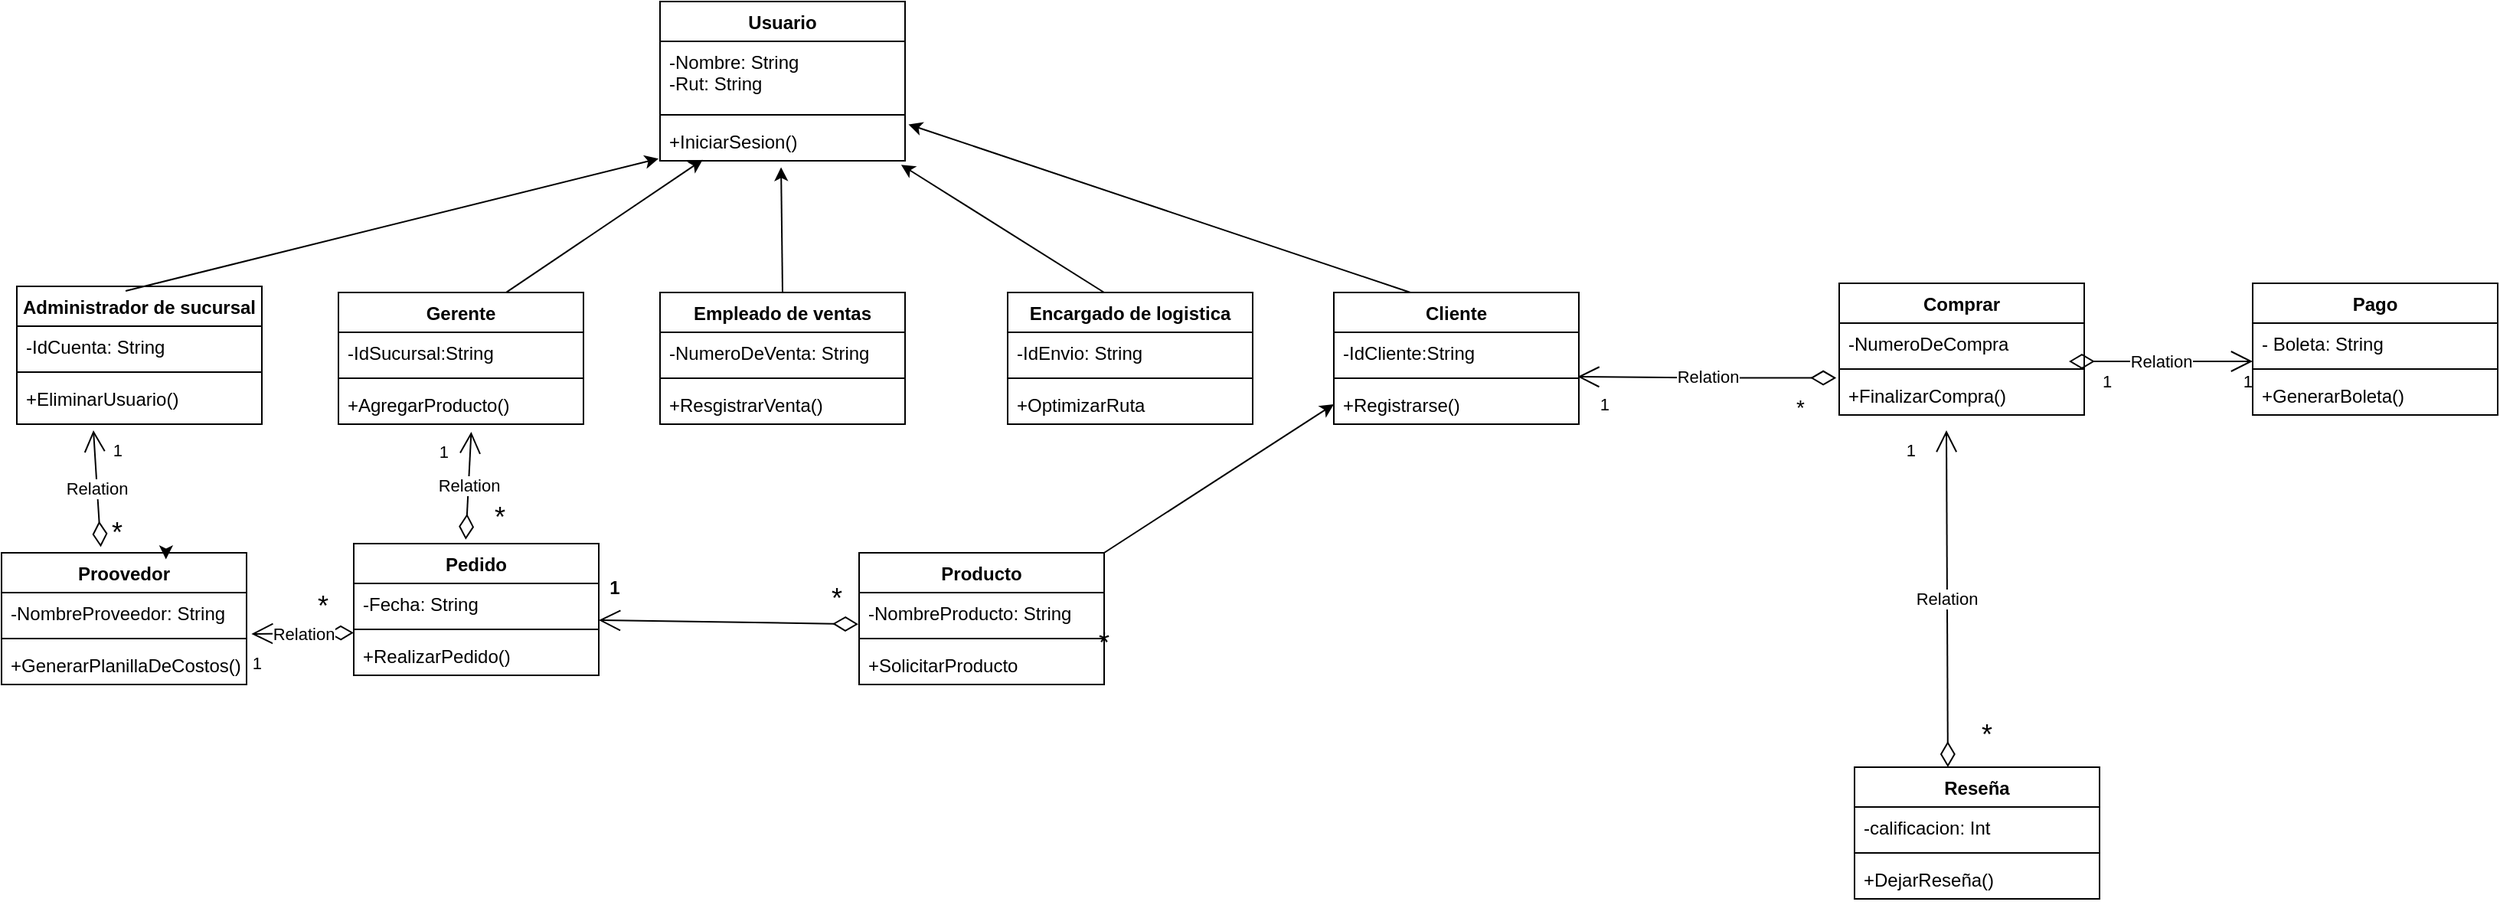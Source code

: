 <mxfile version="27.1.5">
  <diagram name="Página-1" id="oYXu4q9bmDiaMgMdBmnN">
    <mxGraphModel grid="1" page="1" gridSize="10" guides="1" tooltips="1" connect="1" arrows="1" fold="1" pageScale="1" pageWidth="827" pageHeight="1169" math="0" shadow="0">
      <root>
        <mxCell id="0" />
        <mxCell id="1" parent="0" />
        <mxCell id="pzPZSKOsuefx16HiO5nK-1" value="Usuario" style="swimlane;fontStyle=1;align=center;verticalAlign=top;childLayout=stackLayout;horizontal=1;startSize=26;horizontalStack=0;resizeParent=1;resizeParentMax=0;resizeLast=0;collapsible=1;marginBottom=0;whiteSpace=wrap;html=1;" vertex="1" parent="1">
          <mxGeometry x="440" y="20" width="160" height="104" as="geometry" />
        </mxCell>
        <mxCell id="pzPZSKOsuefx16HiO5nK-2" value="-Nombre: String&lt;div&gt;-Rut: String&lt;br&gt;&lt;div&gt;&lt;br&gt;&lt;/div&gt;&lt;/div&gt;" style="text;strokeColor=none;fillColor=none;align=left;verticalAlign=top;spacingLeft=4;spacingRight=4;overflow=hidden;rotatable=0;points=[[0,0.5],[1,0.5]];portConstraint=eastwest;whiteSpace=wrap;html=1;" vertex="1" parent="pzPZSKOsuefx16HiO5nK-1">
          <mxGeometry y="26" width="160" height="44" as="geometry" />
        </mxCell>
        <mxCell id="pzPZSKOsuefx16HiO5nK-3" value="" style="line;strokeWidth=1;fillColor=none;align=left;verticalAlign=middle;spacingTop=-1;spacingLeft=3;spacingRight=3;rotatable=0;labelPosition=right;points=[];portConstraint=eastwest;strokeColor=inherit;" vertex="1" parent="pzPZSKOsuefx16HiO5nK-1">
          <mxGeometry y="70" width="160" height="8" as="geometry" />
        </mxCell>
        <mxCell id="pzPZSKOsuefx16HiO5nK-4" value="+IniciarSesion()" style="text;strokeColor=none;fillColor=none;align=left;verticalAlign=top;spacingLeft=4;spacingRight=4;overflow=hidden;rotatable=0;points=[[0,0.5],[1,0.5]];portConstraint=eastwest;whiteSpace=wrap;html=1;" vertex="1" parent="pzPZSKOsuefx16HiO5nK-1">
          <mxGeometry y="78" width="160" height="26" as="geometry" />
        </mxCell>
        <mxCell id="pzPZSKOsuefx16HiO5nK-5" value="Administrador de sucursal" style="swimlane;fontStyle=1;align=center;verticalAlign=top;childLayout=stackLayout;horizontal=1;startSize=26;horizontalStack=0;resizeParent=1;resizeParentMax=0;resizeLast=0;collapsible=1;marginBottom=0;whiteSpace=wrap;html=1;" vertex="1" parent="1">
          <mxGeometry x="20" y="206" width="160" height="90" as="geometry" />
        </mxCell>
        <mxCell id="pzPZSKOsuefx16HiO5nK-6" value="-IdCuenta: String" style="text;strokeColor=none;fillColor=none;align=left;verticalAlign=top;spacingLeft=4;spacingRight=4;overflow=hidden;rotatable=0;points=[[0,0.5],[1,0.5]];portConstraint=eastwest;whiteSpace=wrap;html=1;" vertex="1" parent="pzPZSKOsuefx16HiO5nK-5">
          <mxGeometry y="26" width="160" height="26" as="geometry" />
        </mxCell>
        <mxCell id="pzPZSKOsuefx16HiO5nK-7" value="" style="line;strokeWidth=1;fillColor=none;align=left;verticalAlign=middle;spacingTop=-1;spacingLeft=3;spacingRight=3;rotatable=0;labelPosition=right;points=[];portConstraint=eastwest;strokeColor=inherit;" vertex="1" parent="pzPZSKOsuefx16HiO5nK-5">
          <mxGeometry y="52" width="160" height="8" as="geometry" />
        </mxCell>
        <mxCell id="pzPZSKOsuefx16HiO5nK-8" value="+EliminarUsuario()" style="text;strokeColor=none;fillColor=none;align=left;verticalAlign=top;spacingLeft=4;spacingRight=4;overflow=hidden;rotatable=0;points=[[0,0.5],[1,0.5]];portConstraint=eastwest;whiteSpace=wrap;html=1;" vertex="1" parent="pzPZSKOsuefx16HiO5nK-5">
          <mxGeometry y="60" width="160" height="30" as="geometry" />
        </mxCell>
        <mxCell id="pzPZSKOsuefx16HiO5nK-9" value="Gerente" style="swimlane;fontStyle=1;align=center;verticalAlign=top;childLayout=stackLayout;horizontal=1;startSize=26;horizontalStack=0;resizeParent=1;resizeParentMax=0;resizeLast=0;collapsible=1;marginBottom=0;whiteSpace=wrap;html=1;" vertex="1" parent="1">
          <mxGeometry x="230" y="210" width="160" height="86" as="geometry" />
        </mxCell>
        <mxCell id="pzPZSKOsuefx16HiO5nK-10" value="-IdSucursal:String" style="text;strokeColor=none;fillColor=none;align=left;verticalAlign=top;spacingLeft=4;spacingRight=4;overflow=hidden;rotatable=0;points=[[0,0.5],[1,0.5]];portConstraint=eastwest;whiteSpace=wrap;html=1;" vertex="1" parent="pzPZSKOsuefx16HiO5nK-9">
          <mxGeometry y="26" width="160" height="26" as="geometry" />
        </mxCell>
        <mxCell id="pzPZSKOsuefx16HiO5nK-11" value="" style="line;strokeWidth=1;fillColor=none;align=left;verticalAlign=middle;spacingTop=-1;spacingLeft=3;spacingRight=3;rotatable=0;labelPosition=right;points=[];portConstraint=eastwest;strokeColor=inherit;" vertex="1" parent="pzPZSKOsuefx16HiO5nK-9">
          <mxGeometry y="52" width="160" height="8" as="geometry" />
        </mxCell>
        <mxCell id="pzPZSKOsuefx16HiO5nK-12" value="+AgregarProducto()" style="text;strokeColor=none;fillColor=none;align=left;verticalAlign=top;spacingLeft=4;spacingRight=4;overflow=hidden;rotatable=0;points=[[0,0.5],[1,0.5]];portConstraint=eastwest;whiteSpace=wrap;html=1;" vertex="1" parent="pzPZSKOsuefx16HiO5nK-9">
          <mxGeometry y="60" width="160" height="26" as="geometry" />
        </mxCell>
        <mxCell id="pzPZSKOsuefx16HiO5nK-13" value="Empleado de ventas" style="swimlane;fontStyle=1;align=center;verticalAlign=top;childLayout=stackLayout;horizontal=1;startSize=26;horizontalStack=0;resizeParent=1;resizeParentMax=0;resizeLast=0;collapsible=1;marginBottom=0;whiteSpace=wrap;html=1;" vertex="1" parent="1">
          <mxGeometry x="440" y="210" width="160" height="86" as="geometry" />
        </mxCell>
        <mxCell id="pzPZSKOsuefx16HiO5nK-14" value="-NumeroDeVenta: String" style="text;strokeColor=none;fillColor=none;align=left;verticalAlign=top;spacingLeft=4;spacingRight=4;overflow=hidden;rotatable=0;points=[[0,0.5],[1,0.5]];portConstraint=eastwest;whiteSpace=wrap;html=1;" vertex="1" parent="pzPZSKOsuefx16HiO5nK-13">
          <mxGeometry y="26" width="160" height="26" as="geometry" />
        </mxCell>
        <mxCell id="pzPZSKOsuefx16HiO5nK-15" value="" style="line;strokeWidth=1;fillColor=none;align=left;verticalAlign=middle;spacingTop=-1;spacingLeft=3;spacingRight=3;rotatable=0;labelPosition=right;points=[];portConstraint=eastwest;strokeColor=inherit;" vertex="1" parent="pzPZSKOsuefx16HiO5nK-13">
          <mxGeometry y="52" width="160" height="8" as="geometry" />
        </mxCell>
        <mxCell id="pzPZSKOsuefx16HiO5nK-16" value="+ResgistrarVenta()" style="text;strokeColor=none;fillColor=none;align=left;verticalAlign=top;spacingLeft=4;spacingRight=4;overflow=hidden;rotatable=0;points=[[0,0.5],[1,0.5]];portConstraint=eastwest;whiteSpace=wrap;html=1;" vertex="1" parent="pzPZSKOsuefx16HiO5nK-13">
          <mxGeometry y="60" width="160" height="26" as="geometry" />
        </mxCell>
        <mxCell id="pzPZSKOsuefx16HiO5nK-17" value="Encargado de logistica" style="swimlane;fontStyle=1;align=center;verticalAlign=top;childLayout=stackLayout;horizontal=1;startSize=26;horizontalStack=0;resizeParent=1;resizeParentMax=0;resizeLast=0;collapsible=1;marginBottom=0;whiteSpace=wrap;html=1;" vertex="1" parent="1">
          <mxGeometry x="667" y="210" width="160" height="86" as="geometry" />
        </mxCell>
        <mxCell id="pzPZSKOsuefx16HiO5nK-18" value="-IdEnvio: String" style="text;strokeColor=none;fillColor=none;align=left;verticalAlign=top;spacingLeft=4;spacingRight=4;overflow=hidden;rotatable=0;points=[[0,0.5],[1,0.5]];portConstraint=eastwest;whiteSpace=wrap;html=1;" vertex="1" parent="pzPZSKOsuefx16HiO5nK-17">
          <mxGeometry y="26" width="160" height="26" as="geometry" />
        </mxCell>
        <mxCell id="pzPZSKOsuefx16HiO5nK-19" value="" style="line;strokeWidth=1;fillColor=none;align=left;verticalAlign=middle;spacingTop=-1;spacingLeft=3;spacingRight=3;rotatable=0;labelPosition=right;points=[];portConstraint=eastwest;strokeColor=inherit;" vertex="1" parent="pzPZSKOsuefx16HiO5nK-17">
          <mxGeometry y="52" width="160" height="8" as="geometry" />
        </mxCell>
        <mxCell id="pzPZSKOsuefx16HiO5nK-20" value="+OptimizarRuta" style="text;strokeColor=none;fillColor=none;align=left;verticalAlign=top;spacingLeft=4;spacingRight=4;overflow=hidden;rotatable=0;points=[[0,0.5],[1,0.5]];portConstraint=eastwest;whiteSpace=wrap;html=1;" vertex="1" parent="pzPZSKOsuefx16HiO5nK-17">
          <mxGeometry y="60" width="160" height="26" as="geometry" />
        </mxCell>
        <mxCell id="pzPZSKOsuefx16HiO5nK-21" value="Cliente" style="swimlane;fontStyle=1;align=center;verticalAlign=top;childLayout=stackLayout;horizontal=1;startSize=26;horizontalStack=0;resizeParent=1;resizeParentMax=0;resizeLast=0;collapsible=1;marginBottom=0;whiteSpace=wrap;html=1;" vertex="1" parent="1">
          <mxGeometry x="880" y="210" width="160" height="86" as="geometry" />
        </mxCell>
        <mxCell id="pzPZSKOsuefx16HiO5nK-22" value="-IdCliente:String" style="text;strokeColor=none;fillColor=none;align=left;verticalAlign=top;spacingLeft=4;spacingRight=4;overflow=hidden;rotatable=0;points=[[0,0.5],[1,0.5]];portConstraint=eastwest;whiteSpace=wrap;html=1;" vertex="1" parent="pzPZSKOsuefx16HiO5nK-21">
          <mxGeometry y="26" width="160" height="26" as="geometry" />
        </mxCell>
        <mxCell id="pzPZSKOsuefx16HiO5nK-23" value="" style="line;strokeWidth=1;fillColor=none;align=left;verticalAlign=middle;spacingTop=-1;spacingLeft=3;spacingRight=3;rotatable=0;labelPosition=right;points=[];portConstraint=eastwest;strokeColor=inherit;" vertex="1" parent="pzPZSKOsuefx16HiO5nK-21">
          <mxGeometry y="52" width="160" height="8" as="geometry" />
        </mxCell>
        <mxCell id="pzPZSKOsuefx16HiO5nK-24" value="+Registrarse()" style="text;strokeColor=none;fillColor=none;align=left;verticalAlign=top;spacingLeft=4;spacingRight=4;overflow=hidden;rotatable=0;points=[[0,0.5],[1,0.5]];portConstraint=eastwest;whiteSpace=wrap;html=1;" vertex="1" parent="pzPZSKOsuefx16HiO5nK-21">
          <mxGeometry y="60" width="160" height="26" as="geometry" />
        </mxCell>
        <mxCell id="pzPZSKOsuefx16HiO5nK-25" value="" style="endArrow=classic;html=1;rounded=0;exitX=0.444;exitY=0.033;exitDx=0;exitDy=0;exitPerimeter=0;entryX=-0.006;entryY=0.946;entryDx=0;entryDy=0;entryPerimeter=0;" edge="1" parent="1" source="pzPZSKOsuefx16HiO5nK-5" target="pzPZSKOsuefx16HiO5nK-4">
          <mxGeometry width="50" height="50" relative="1" as="geometry">
            <mxPoint x="420" y="320" as="sourcePoint" />
            <mxPoint x="430" y="120" as="targetPoint" />
          </mxGeometry>
        </mxCell>
        <mxCell id="pzPZSKOsuefx16HiO5nK-26" value="" style="endArrow=classic;html=1;rounded=0;entryX=0.174;entryY=0.977;entryDx=0;entryDy=0;entryPerimeter=0;exitX=0.686;exitY=-0.002;exitDx=0;exitDy=0;exitPerimeter=0;" edge="1" parent="1" source="pzPZSKOsuefx16HiO5nK-9" target="pzPZSKOsuefx16HiO5nK-4">
          <mxGeometry width="50" height="50" relative="1" as="geometry">
            <mxPoint x="360" y="210" as="sourcePoint" />
            <mxPoint x="410" y="160" as="targetPoint" />
          </mxGeometry>
        </mxCell>
        <mxCell id="pzPZSKOsuefx16HiO5nK-27" value="" style="endArrow=classic;html=1;rounded=0;entryX=0.494;entryY=1.162;entryDx=0;entryDy=0;entryPerimeter=0;exitX=0.5;exitY=0;exitDx=0;exitDy=0;" edge="1" parent="1" source="pzPZSKOsuefx16HiO5nK-13" target="pzPZSKOsuefx16HiO5nK-4">
          <mxGeometry width="50" height="50" relative="1" as="geometry">
            <mxPoint x="520" y="210" as="sourcePoint" />
            <mxPoint x="570" y="160" as="targetPoint" />
          </mxGeometry>
        </mxCell>
        <mxCell id="pzPZSKOsuefx16HiO5nK-28" value="" style="endArrow=classic;html=1;rounded=0;entryX=0.984;entryY=1.1;entryDx=0;entryDy=0;entryPerimeter=0;" edge="1" parent="1" target="pzPZSKOsuefx16HiO5nK-4">
          <mxGeometry width="50" height="50" relative="1" as="geometry">
            <mxPoint x="730" y="210" as="sourcePoint" />
            <mxPoint x="780" y="160" as="targetPoint" />
          </mxGeometry>
        </mxCell>
        <mxCell id="pzPZSKOsuefx16HiO5nK-29" value="" style="endArrow=classic;html=1;rounded=0;entryX=1.014;entryY=0.085;entryDx=0;entryDy=0;entryPerimeter=0;" edge="1" parent="1" target="pzPZSKOsuefx16HiO5nK-4">
          <mxGeometry width="50" height="50" relative="1" as="geometry">
            <mxPoint x="930" y="210" as="sourcePoint" />
            <mxPoint x="980" y="160" as="targetPoint" />
          </mxGeometry>
        </mxCell>
        <mxCell id="pzPZSKOsuefx16HiO5nK-34" value="Comprar" style="swimlane;fontStyle=1;align=center;verticalAlign=top;childLayout=stackLayout;horizontal=1;startSize=26;horizontalStack=0;resizeParent=1;resizeParentMax=0;resizeLast=0;collapsible=1;marginBottom=0;whiteSpace=wrap;html=1;" vertex="1" parent="1">
          <mxGeometry x="1210" y="204" width="160" height="86" as="geometry" />
        </mxCell>
        <mxCell id="pzPZSKOsuefx16HiO5nK-35" value="-NumeroDeCompra" style="text;strokeColor=none;fillColor=none;align=left;verticalAlign=top;spacingLeft=4;spacingRight=4;overflow=hidden;rotatable=0;points=[[0,0.5],[1,0.5]];portConstraint=eastwest;whiteSpace=wrap;html=1;" vertex="1" parent="pzPZSKOsuefx16HiO5nK-34">
          <mxGeometry y="26" width="160" height="26" as="geometry" />
        </mxCell>
        <mxCell id="pzPZSKOsuefx16HiO5nK-74" value="Relation" style="endArrow=open;html=1;endSize=12;startArrow=diamondThin;startSize=14;startFill=0;edgeStyle=orthogonalEdgeStyle;rounded=0;" edge="1" parent="pzPZSKOsuefx16HiO5nK-34">
          <mxGeometry relative="1" as="geometry">
            <mxPoint x="150" y="51" as="sourcePoint" />
            <mxPoint x="270" y="51" as="targetPoint" />
          </mxGeometry>
        </mxCell>
        <mxCell id="pzPZSKOsuefx16HiO5nK-75" value="1" style="edgeLabel;resizable=0;html=1;align=left;verticalAlign=top;" connectable="0" vertex="1" parent="pzPZSKOsuefx16HiO5nK-74">
          <mxGeometry x="-1" relative="1" as="geometry">
            <mxPoint x="20" as="offset" />
          </mxGeometry>
        </mxCell>
        <mxCell id="pzPZSKOsuefx16HiO5nK-76" value="1" style="edgeLabel;resizable=0;html=1;align=right;verticalAlign=top;" connectable="0" vertex="1" parent="pzPZSKOsuefx16HiO5nK-74">
          <mxGeometry x="1" relative="1" as="geometry" />
        </mxCell>
        <mxCell id="pzPZSKOsuefx16HiO5nK-36" value="" style="line;strokeWidth=1;fillColor=none;align=left;verticalAlign=middle;spacingTop=-1;spacingLeft=3;spacingRight=3;rotatable=0;labelPosition=right;points=[];portConstraint=eastwest;strokeColor=inherit;" vertex="1" parent="pzPZSKOsuefx16HiO5nK-34">
          <mxGeometry y="52" width="160" height="8" as="geometry" />
        </mxCell>
        <mxCell id="pzPZSKOsuefx16HiO5nK-37" value="+FinalizarCompra()" style="text;strokeColor=none;fillColor=none;align=left;verticalAlign=top;spacingLeft=4;spacingRight=4;overflow=hidden;rotatable=0;points=[[0,0.5],[1,0.5]];portConstraint=eastwest;whiteSpace=wrap;html=1;" vertex="1" parent="pzPZSKOsuefx16HiO5nK-34">
          <mxGeometry y="60" width="160" height="26" as="geometry" />
        </mxCell>
        <mxCell id="pzPZSKOsuefx16HiO5nK-38" value="Pago" style="swimlane;fontStyle=1;align=center;verticalAlign=top;childLayout=stackLayout;horizontal=1;startSize=26;horizontalStack=0;resizeParent=1;resizeParentMax=0;resizeLast=0;collapsible=1;marginBottom=0;whiteSpace=wrap;html=1;" vertex="1" parent="1">
          <mxGeometry x="1480" y="204" width="160" height="86" as="geometry" />
        </mxCell>
        <mxCell id="pzPZSKOsuefx16HiO5nK-39" value="- Boleta: String" style="text;strokeColor=none;fillColor=none;align=left;verticalAlign=top;spacingLeft=4;spacingRight=4;overflow=hidden;rotatable=0;points=[[0,0.5],[1,0.5]];portConstraint=eastwest;whiteSpace=wrap;html=1;" vertex="1" parent="pzPZSKOsuefx16HiO5nK-38">
          <mxGeometry y="26" width="160" height="26" as="geometry" />
        </mxCell>
        <mxCell id="pzPZSKOsuefx16HiO5nK-40" value="" style="line;strokeWidth=1;fillColor=none;align=left;verticalAlign=middle;spacingTop=-1;spacingLeft=3;spacingRight=3;rotatable=0;labelPosition=right;points=[];portConstraint=eastwest;strokeColor=inherit;" vertex="1" parent="pzPZSKOsuefx16HiO5nK-38">
          <mxGeometry y="52" width="160" height="8" as="geometry" />
        </mxCell>
        <mxCell id="pzPZSKOsuefx16HiO5nK-41" value="+GenerarBoleta()" style="text;strokeColor=none;fillColor=none;align=left;verticalAlign=top;spacingLeft=4;spacingRight=4;overflow=hidden;rotatable=0;points=[[0,0.5],[1,0.5]];portConstraint=eastwest;whiteSpace=wrap;html=1;" vertex="1" parent="pzPZSKOsuefx16HiO5nK-38">
          <mxGeometry y="60" width="160" height="26" as="geometry" />
        </mxCell>
        <mxCell id="pzPZSKOsuefx16HiO5nK-46" value="Proovedor" style="swimlane;fontStyle=1;align=center;verticalAlign=top;childLayout=stackLayout;horizontal=1;startSize=26;horizontalStack=0;resizeParent=1;resizeParentMax=0;resizeLast=0;collapsible=1;marginBottom=0;whiteSpace=wrap;html=1;" vertex="1" parent="1">
          <mxGeometry x="10" y="380" width="160" height="86" as="geometry" />
        </mxCell>
        <mxCell id="pzPZSKOsuefx16HiO5nK-47" value="-NombreProveedor: String" style="text;strokeColor=none;fillColor=none;align=left;verticalAlign=top;spacingLeft=4;spacingRight=4;overflow=hidden;rotatable=0;points=[[0,0.5],[1,0.5]];portConstraint=eastwest;whiteSpace=wrap;html=1;" vertex="1" parent="pzPZSKOsuefx16HiO5nK-46">
          <mxGeometry y="26" width="160" height="26" as="geometry" />
        </mxCell>
        <mxCell id="pzPZSKOsuefx16HiO5nK-48" value="" style="line;strokeWidth=1;fillColor=none;align=left;verticalAlign=middle;spacingTop=-1;spacingLeft=3;spacingRight=3;rotatable=0;labelPosition=right;points=[];portConstraint=eastwest;strokeColor=inherit;" vertex="1" parent="pzPZSKOsuefx16HiO5nK-46">
          <mxGeometry y="52" width="160" height="8" as="geometry" />
        </mxCell>
        <mxCell id="pzPZSKOsuefx16HiO5nK-49" value="+GenerarPlanillaDeCostos()" style="text;strokeColor=none;fillColor=none;align=left;verticalAlign=top;spacingLeft=4;spacingRight=4;overflow=hidden;rotatable=0;points=[[0,0.5],[1,0.5]];portConstraint=eastwest;whiteSpace=wrap;html=1;" vertex="1" parent="pzPZSKOsuefx16HiO5nK-46">
          <mxGeometry y="60" width="160" height="26" as="geometry" />
        </mxCell>
        <mxCell id="pzPZSKOsuefx16HiO5nK-50" style="edgeStyle=orthogonalEdgeStyle;rounded=0;orthogonalLoop=1;jettySize=auto;html=1;exitX=0.75;exitY=0;exitDx=0;exitDy=0;entryX=0.671;entryY=0.049;entryDx=0;entryDy=0;entryPerimeter=0;" edge="1" parent="1" source="pzPZSKOsuefx16HiO5nK-46" target="pzPZSKOsuefx16HiO5nK-46">
          <mxGeometry relative="1" as="geometry" />
        </mxCell>
        <mxCell id="pzPZSKOsuefx16HiO5nK-67" value="Relation" style="endArrow=open;html=1;endSize=12;startArrow=diamondThin;startSize=14;startFill=0;rounded=0;exitX=0;exitY=-0.069;exitDx=0;exitDy=0;exitPerimeter=0;entryX=1.02;entryY=1.038;entryDx=0;entryDy=0;entryPerimeter=0;" edge="1" parent="1" source="99_1otCb-V_EU96Z1NHN-19" target="pzPZSKOsuefx16HiO5nK-47">
          <mxGeometry relative="1" as="geometry">
            <mxPoint x="264" y="652.21" as="sourcePoint" />
            <mxPoint x="260" y="480" as="targetPoint" />
          </mxGeometry>
        </mxCell>
        <mxCell id="pzPZSKOsuefx16HiO5nK-69" value="1" style="edgeLabel;resizable=0;html=1;align=right;verticalAlign=top;" connectable="0" vertex="1" parent="pzPZSKOsuefx16HiO5nK-67">
          <mxGeometry x="1" relative="1" as="geometry">
            <mxPoint x="7" y="6" as="offset" />
          </mxGeometry>
        </mxCell>
        <mxCell id="pzPZSKOsuefx16HiO5nK-70" value="&lt;font style=&quot;font-size: 18px;&quot;&gt;*&lt;/font&gt;" style="text;html=1;align=center;verticalAlign=middle;whiteSpace=wrap;rounded=0;" vertex="1" parent="1">
          <mxGeometry x="700" y="424" width="60" height="30" as="geometry" />
        </mxCell>
        <mxCell id="pzPZSKOsuefx16HiO5nK-71" value="Relation" style="endArrow=open;html=1;endSize=12;startArrow=diamondThin;startSize=14;startFill=0;edgeStyle=orthogonalEdgeStyle;rounded=0;entryX=0.995;entryY=0.375;entryDx=0;entryDy=0;entryPerimeter=0;exitX=-0.012;exitY=0.069;exitDx=0;exitDy=0;exitPerimeter=0;" edge="1" parent="1" source="pzPZSKOsuefx16HiO5nK-37" target="pzPZSKOsuefx16HiO5nK-23">
          <mxGeometry relative="1" as="geometry">
            <mxPoint x="1050" y="330" as="sourcePoint" />
            <mxPoint x="1210" y="330" as="targetPoint" />
          </mxGeometry>
        </mxCell>
        <mxCell id="pzPZSKOsuefx16HiO5nK-72" value="&lt;font style=&quot;font-size: 14px;&quot;&gt;*&lt;/font&gt;" style="edgeLabel;resizable=0;html=1;align=left;verticalAlign=top;" connectable="0" vertex="1" parent="pzPZSKOsuefx16HiO5nK-71">
          <mxGeometry x="-1" relative="1" as="geometry">
            <mxPoint x="-28" y="4" as="offset" />
          </mxGeometry>
        </mxCell>
        <mxCell id="pzPZSKOsuefx16HiO5nK-73" value="1" style="edgeLabel;resizable=0;html=1;align=right;verticalAlign=top;" connectable="0" vertex="1" parent="pzPZSKOsuefx16HiO5nK-71">
          <mxGeometry x="1" relative="1" as="geometry">
            <mxPoint x="21" y="5" as="offset" />
          </mxGeometry>
        </mxCell>
        <mxCell id="99_1otCb-V_EU96Z1NHN-1" value="Reseña" style="swimlane;fontStyle=1;align=center;verticalAlign=top;childLayout=stackLayout;horizontal=1;startSize=26;horizontalStack=0;resizeParent=1;resizeParentMax=0;resizeLast=0;collapsible=1;marginBottom=0;whiteSpace=wrap;html=1;" vertex="1" parent="1">
          <mxGeometry x="1220" y="520" width="160" height="86" as="geometry" />
        </mxCell>
        <mxCell id="99_1otCb-V_EU96Z1NHN-2" value="-calificacion: Int" style="text;strokeColor=none;fillColor=none;align=left;verticalAlign=top;spacingLeft=4;spacingRight=4;overflow=hidden;rotatable=0;points=[[0,0.5],[1,0.5]];portConstraint=eastwest;whiteSpace=wrap;html=1;" vertex="1" parent="99_1otCb-V_EU96Z1NHN-1">
          <mxGeometry y="26" width="160" height="26" as="geometry" />
        </mxCell>
        <mxCell id="99_1otCb-V_EU96Z1NHN-3" value="" style="line;strokeWidth=1;fillColor=none;align=left;verticalAlign=middle;spacingTop=-1;spacingLeft=3;spacingRight=3;rotatable=0;labelPosition=right;points=[];portConstraint=eastwest;strokeColor=inherit;" vertex="1" parent="99_1otCb-V_EU96Z1NHN-1">
          <mxGeometry y="52" width="160" height="8" as="geometry" />
        </mxCell>
        <mxCell id="99_1otCb-V_EU96Z1NHN-4" value="+DejarReseña()" style="text;strokeColor=none;fillColor=none;align=left;verticalAlign=top;spacingLeft=4;spacingRight=4;overflow=hidden;rotatable=0;points=[[0,0.5],[1,0.5]];portConstraint=eastwest;whiteSpace=wrap;html=1;" vertex="1" parent="99_1otCb-V_EU96Z1NHN-1">
          <mxGeometry y="60" width="160" height="26" as="geometry" />
        </mxCell>
        <mxCell id="99_1otCb-V_EU96Z1NHN-5" value="Relation" style="endArrow=open;html=1;endSize=12;startArrow=diamondThin;startSize=14;startFill=0;rounded=0;exitX=0.381;exitY=0;exitDx=0;exitDy=0;exitPerimeter=0;" edge="1" parent="1" source="99_1otCb-V_EU96Z1NHN-1">
          <mxGeometry relative="1" as="geometry">
            <mxPoint x="1620" y="480" as="sourcePoint" />
            <mxPoint x="1280" y="300" as="targetPoint" />
            <Array as="points" />
          </mxGeometry>
        </mxCell>
        <mxCell id="99_1otCb-V_EU96Z1NHN-6" value="&lt;font style=&quot;font-size: 18px;&quot;&gt;*&lt;/font&gt;" style="edgeLabel;resizable=0;html=1;align=left;verticalAlign=top;" connectable="0" vertex="1" parent="99_1otCb-V_EU96Z1NHN-5">
          <mxGeometry x="-1" relative="1" as="geometry">
            <mxPoint x="20" y="-38" as="offset" />
          </mxGeometry>
        </mxCell>
        <mxCell id="99_1otCb-V_EU96Z1NHN-7" value="1" style="edgeLabel;resizable=0;html=1;align=right;verticalAlign=top;" connectable="0" vertex="1" parent="99_1otCb-V_EU96Z1NHN-5">
          <mxGeometry x="1" relative="1" as="geometry">
            <mxPoint x="-20" as="offset" />
          </mxGeometry>
        </mxCell>
        <mxCell id="99_1otCb-V_EU96Z1NHN-8" value="Producto" style="swimlane;fontStyle=1;align=center;verticalAlign=top;childLayout=stackLayout;horizontal=1;startSize=26;horizontalStack=0;resizeParent=1;resizeParentMax=0;resizeLast=0;collapsible=1;marginBottom=0;whiteSpace=wrap;html=1;" vertex="1" parent="1">
          <mxGeometry x="570" y="380" width="160" height="86" as="geometry" />
        </mxCell>
        <mxCell id="99_1otCb-V_EU96Z1NHN-9" value="-NombreProducto: String" style="text;strokeColor=none;fillColor=none;align=left;verticalAlign=top;spacingLeft=4;spacingRight=4;overflow=hidden;rotatable=0;points=[[0,0.5],[1,0.5]];portConstraint=eastwest;whiteSpace=wrap;html=1;" vertex="1" parent="99_1otCb-V_EU96Z1NHN-8">
          <mxGeometry y="26" width="160" height="26" as="geometry" />
        </mxCell>
        <mxCell id="99_1otCb-V_EU96Z1NHN-10" value="" style="line;strokeWidth=1;fillColor=none;align=left;verticalAlign=middle;spacingTop=-1;spacingLeft=3;spacingRight=3;rotatable=0;labelPosition=right;points=[];portConstraint=eastwest;strokeColor=inherit;" vertex="1" parent="99_1otCb-V_EU96Z1NHN-8">
          <mxGeometry y="52" width="160" height="8" as="geometry" />
        </mxCell>
        <mxCell id="99_1otCb-V_EU96Z1NHN-11" value="+SolicitarProducto" style="text;strokeColor=none;fillColor=none;align=left;verticalAlign=top;spacingLeft=4;spacingRight=4;overflow=hidden;rotatable=0;points=[[0,0.5],[1,0.5]];portConstraint=eastwest;whiteSpace=wrap;html=1;" vertex="1" parent="99_1otCb-V_EU96Z1NHN-8">
          <mxGeometry y="60" width="160" height="26" as="geometry" />
        </mxCell>
        <mxCell id="99_1otCb-V_EU96Z1NHN-16" value="Pedido" style="swimlane;fontStyle=1;align=center;verticalAlign=top;childLayout=stackLayout;horizontal=1;startSize=26;horizontalStack=0;resizeParent=1;resizeParentMax=0;resizeLast=0;collapsible=1;marginBottom=0;whiteSpace=wrap;html=1;" vertex="1" parent="1">
          <mxGeometry x="240" y="374" width="160" height="86" as="geometry" />
        </mxCell>
        <mxCell id="99_1otCb-V_EU96Z1NHN-17" value="-Fecha: String" style="text;strokeColor=none;fillColor=none;align=left;verticalAlign=top;spacingLeft=4;spacingRight=4;overflow=hidden;rotatable=0;points=[[0,0.5],[1,0.5]];portConstraint=eastwest;whiteSpace=wrap;html=1;" vertex="1" parent="99_1otCb-V_EU96Z1NHN-16">
          <mxGeometry y="26" width="160" height="26" as="geometry" />
        </mxCell>
        <mxCell id="99_1otCb-V_EU96Z1NHN-18" value="" style="line;strokeWidth=1;fillColor=none;align=left;verticalAlign=middle;spacingTop=-1;spacingLeft=3;spacingRight=3;rotatable=0;labelPosition=right;points=[];portConstraint=eastwest;strokeColor=inherit;" vertex="1" parent="99_1otCb-V_EU96Z1NHN-16">
          <mxGeometry y="52" width="160" height="8" as="geometry" />
        </mxCell>
        <mxCell id="99_1otCb-V_EU96Z1NHN-19" value="+RealizarPedido()" style="text;strokeColor=none;fillColor=none;align=left;verticalAlign=top;spacingLeft=4;spacingRight=4;overflow=hidden;rotatable=0;points=[[0,0.5],[1,0.5]];portConstraint=eastwest;whiteSpace=wrap;html=1;" vertex="1" parent="99_1otCb-V_EU96Z1NHN-16">
          <mxGeometry y="60" width="160" height="26" as="geometry" />
        </mxCell>
        <mxCell id="99_1otCb-V_EU96Z1NHN-20" value="" style="endArrow=open;html=1;endSize=12;startArrow=diamondThin;startSize=14;startFill=0;rounded=0;exitX=-0.003;exitY=0.792;exitDx=0;exitDy=0;exitPerimeter=0;" edge="1" parent="1" source="99_1otCb-V_EU96Z1NHN-9">
          <mxGeometry relative="1" as="geometry">
            <mxPoint x="470" y="424" as="sourcePoint" />
            <mxPoint x="400" y="424" as="targetPoint" />
          </mxGeometry>
        </mxCell>
        <mxCell id="99_1otCb-V_EU96Z1NHN-21" value="&lt;font style=&quot;font-size: 18px;&quot;&gt;*&lt;/font&gt;" style="edgeLabel;resizable=0;html=1;align=left;verticalAlign=top;" connectable="0" vertex="1" parent="99_1otCb-V_EU96Z1NHN-20">
          <mxGeometry x="-1" relative="1" as="geometry">
            <mxPoint x="-20" y="-34" as="offset" />
          </mxGeometry>
        </mxCell>
        <mxCell id="99_1otCb-V_EU96Z1NHN-23" value="1" style="text;align=center;fontStyle=1;verticalAlign=middle;spacingLeft=3;spacingRight=3;strokeColor=none;rotatable=0;points=[[0,0.5],[1,0.5]];portConstraint=eastwest;html=1;" vertex="1" parent="1">
          <mxGeometry x="370" y="390" width="80" height="26" as="geometry" />
        </mxCell>
        <mxCell id="99_1otCb-V_EU96Z1NHN-24" value="Relation" style="endArrow=open;html=1;endSize=12;startArrow=diamondThin;startSize=14;startFill=0;rounded=0;entryX=0.542;entryY=1.192;entryDx=0;entryDy=0;entryPerimeter=0;exitX=0.457;exitY=-0.03;exitDx=0;exitDy=0;exitPerimeter=0;" edge="1" parent="1" source="99_1otCb-V_EU96Z1NHN-16" target="pzPZSKOsuefx16HiO5nK-12">
          <mxGeometry relative="1" as="geometry">
            <mxPoint x="160" y="320" as="sourcePoint" />
            <mxPoint x="320" y="320" as="targetPoint" />
          </mxGeometry>
        </mxCell>
        <mxCell id="99_1otCb-V_EU96Z1NHN-25" value="&lt;font style=&quot;font-size: 18px;&quot;&gt;*&lt;/font&gt;" style="edgeLabel;resizable=0;html=1;align=left;verticalAlign=top;" connectable="0" vertex="1" parent="99_1otCb-V_EU96Z1NHN-24">
          <mxGeometry x="-1" relative="1" as="geometry">
            <mxPoint x="17" y="-31" as="offset" />
          </mxGeometry>
        </mxCell>
        <mxCell id="99_1otCb-V_EU96Z1NHN-26" value="1" style="edgeLabel;resizable=0;html=1;align=right;verticalAlign=top;" connectable="0" vertex="1" parent="99_1otCb-V_EU96Z1NHN-24">
          <mxGeometry x="1" relative="1" as="geometry">
            <mxPoint x="-14" as="offset" />
          </mxGeometry>
        </mxCell>
        <mxCell id="99_1otCb-V_EU96Z1NHN-29" value="" style="endArrow=classic;html=1;rounded=0;exitX=1;exitY=0;exitDx=0;exitDy=0;entryX=0;entryY=0.5;entryDx=0;entryDy=0;" edge="1" parent="1" source="99_1otCb-V_EU96Z1NHN-8" target="pzPZSKOsuefx16HiO5nK-24">
          <mxGeometry width="50" height="50" relative="1" as="geometry">
            <mxPoint x="840" y="400" as="sourcePoint" />
            <mxPoint x="880" y="380" as="targetPoint" />
          </mxGeometry>
        </mxCell>
        <mxCell id="99_1otCb-V_EU96Z1NHN-32" value="&lt;font style=&quot;font-size: 18px;&quot;&gt;*&lt;/font&gt;" style="text;html=1;align=center;verticalAlign=middle;whiteSpace=wrap;rounded=0;" vertex="1" parent="1">
          <mxGeometry x="140" y="400" width="160" height="30" as="geometry" />
        </mxCell>
        <mxCell id="99_1otCb-V_EU96Z1NHN-33" value="Relation" style="endArrow=open;html=1;endSize=12;startArrow=diamondThin;startSize=14;startFill=0;rounded=0;exitX=0.405;exitY=-0.044;exitDx=0;exitDy=0;exitPerimeter=0;" edge="1" parent="1" source="pzPZSKOsuefx16HiO5nK-46">
          <mxGeometry relative="1" as="geometry">
            <mxPoint x="60" y="330" as="sourcePoint" />
            <mxPoint x="70" y="300" as="targetPoint" />
          </mxGeometry>
        </mxCell>
        <mxCell id="99_1otCb-V_EU96Z1NHN-34" value="&lt;font style=&quot;font-size: 18px;&quot;&gt;*&lt;/font&gt;" style="edgeLabel;resizable=0;html=1;align=left;verticalAlign=top;" connectable="0" vertex="1" parent="99_1otCb-V_EU96Z1NHN-33">
          <mxGeometry x="-1" relative="1" as="geometry">
            <mxPoint x="5" y="-26" as="offset" />
          </mxGeometry>
        </mxCell>
        <mxCell id="99_1otCb-V_EU96Z1NHN-35" value="1" style="edgeLabel;resizable=0;html=1;align=right;verticalAlign=top;" connectable="0" vertex="1" parent="99_1otCb-V_EU96Z1NHN-33">
          <mxGeometry x="1" relative="1" as="geometry">
            <mxPoint x="20" as="offset" />
          </mxGeometry>
        </mxCell>
      </root>
    </mxGraphModel>
  </diagram>
</mxfile>
